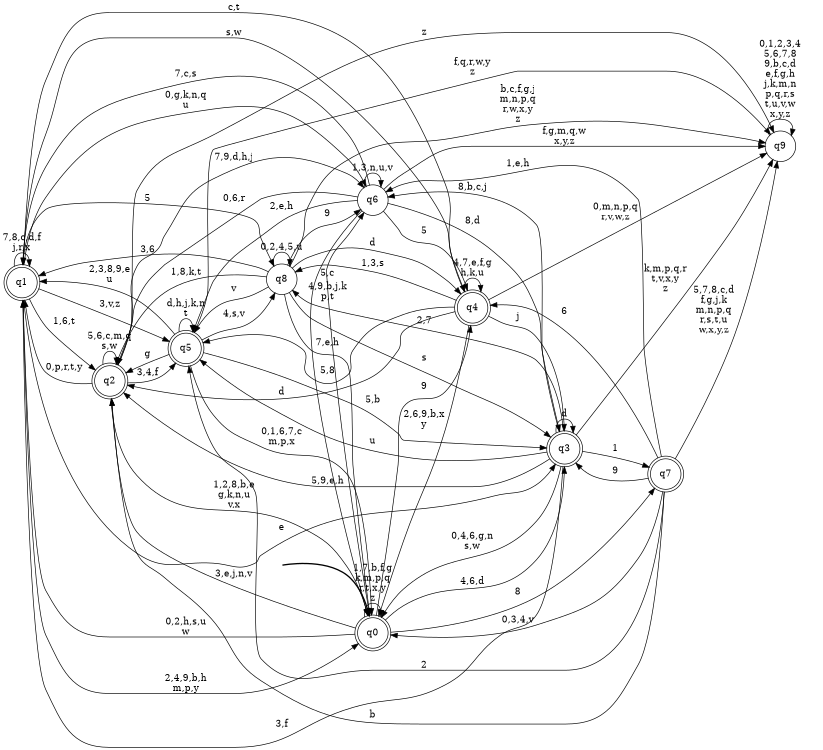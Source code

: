 digraph BlueStar {
__start0 [style = invis, shape = none, label = "", width = 0, height = 0];

rankdir=LR;
size="8,5";

s0 [style="rounded,filled", color="black", fillcolor="white" shape="doublecircle", label="q0"];
s1 [style="rounded,filled", color="black", fillcolor="white" shape="doublecircle", label="q1"];
s2 [style="rounded,filled", color="black", fillcolor="white" shape="doublecircle", label="q2"];
s3 [style="rounded,filled", color="black", fillcolor="white" shape="doublecircle", label="q3"];
s4 [style="rounded,filled", color="black", fillcolor="white" shape="doublecircle", label="q4"];
s5 [style="rounded,filled", color="black", fillcolor="white" shape="doublecircle", label="q5"];
s6 [style="filled", color="black", fillcolor="white" shape="circle", label="q6"];
s7 [style="rounded,filled", color="black", fillcolor="white" shape="doublecircle", label="q7"];
s8 [style="filled", color="black", fillcolor="white" shape="circle", label="q8"];
s9 [style="filled", color="black", fillcolor="white" shape="circle", label="q9"];
subgraph cluster_main { 
	graph [pad=".75", ranksep="0.15", nodesep="0.15"];
	 style=invis; 
	__start0 -> s0 [penwidth=2];
}
s0 -> s0 [label="1,7,b,f,g\nk,m,p,q\nr,t,x,y\nz"];
s0 -> s1 [label="0,2,h,s,u\nw"];
s0 -> s2 [label="3,e,j,n,v"];
s0 -> s3 [label="4,6,d"];
s0 -> s4 [label="9"];
s0 -> s6 [label="5,c"];
s0 -> s7 [label="8"];
s1 -> s0 [label="2,4,9,b,h\nm,p,y"];
s1 -> s1 [label="7,8,c,d,f\nj,r,x"];
s1 -> s2 [label="1,6,t"];
s1 -> s3 [label="e"];
s1 -> s4 [label="s,w"];
s1 -> s5 [label="3,v,z"];
s1 -> s6 [label="0,g,k,n,q\nu"];
s1 -> s8 [label="5"];
s2 -> s0 [label="1,2,8,b,e\ng,k,n,u\nv,x"];
s2 -> s1 [label="0,p,r,t,y"];
s2 -> s2 [label="5,6,c,m,q\ns,w"];
s2 -> s5 [label="3,4,f"];
s2 -> s6 [label="7,9,d,h,j"];
s2 -> s9 [label="z"];
s3 -> s0 [label="0,4,6,g,n\ns,w"];
s3 -> s1 [label="3,f"];
s3 -> s2 [label="5,9,e,h"];
s3 -> s3 [label="d"];
s3 -> s5 [label="u"];
s3 -> s6 [label="8,b,c,j"];
s3 -> s7 [label="1"];
s3 -> s8 [label="2,7"];
s3 -> s9 [label="k,m,p,q,r\nt,v,x,y\nz"];
s4 -> s0 [label="2,6,9,b,x\ny"];
s4 -> s1 [label="c,t"];
s4 -> s2 [label="d"];
s4 -> s3 [label="j"];
s4 -> s4 [label="4,7,e,f,g\nh,k,u"];
s4 -> s5 [label="5,8"];
s4 -> s8 [label="1,3,s"];
s4 -> s9 [label="0,m,n,p,q\nr,v,w,z"];
s5 -> s0 [label="0,1,6,7,c\nm,p,x"];
s5 -> s1 [label="2,3,8,9,e\nu"];
s5 -> s2 [label="g"];
s5 -> s3 [label="5,b"];
s5 -> s5 [label="d,h,j,k,n\nt"];
s5 -> s8 [label="4,s,v"];
s5 -> s9 [label="f,q,r,w,y\nz"];
s6 -> s0 [label="4,9,b,j,k\np,t"];
s6 -> s1 [label="7,c,s"];
s6 -> s2 [label="0,6,r"];
s6 -> s3 [label="8,d"];
s6 -> s4 [label="5"];
s6 -> s5 [label="2,e,h"];
s6 -> s6 [label="1,3,n,u,v"];
s6 -> s9 [label="f,g,m,q,w\nx,y,z"];
s7 -> s0 [label="0,3,4,v"];
s7 -> s2 [label="b"];
s7 -> s3 [label="9"];
s7 -> s4 [label="6"];
s7 -> s5 [label="2"];
s7 -> s6 [label="1,e,h"];
s7 -> s9 [label="5,7,8,c,d\nf,g,j,k\nm,n,p,q\nr,s,t,u\nw,x,y,z"];
s8 -> s0 [label="7,e,h"];
s8 -> s1 [label="3,6"];
s8 -> s2 [label="1,8,k,t"];
s8 -> s3 [label="s"];
s8 -> s4 [label="d"];
s8 -> s5 [label="v"];
s8 -> s6 [label="9"];
s8 -> s8 [label="0,2,4,5,u"];
s8 -> s9 [label="b,c,f,g,j\nm,n,p,q\nr,w,x,y\nz"];
s9 -> s9 [label="0,1,2,3,4\n5,6,7,8\n9,b,c,d\ne,f,g,h\nj,k,m,n\np,q,r,s\nt,u,v,w\nx,y,z"];

}